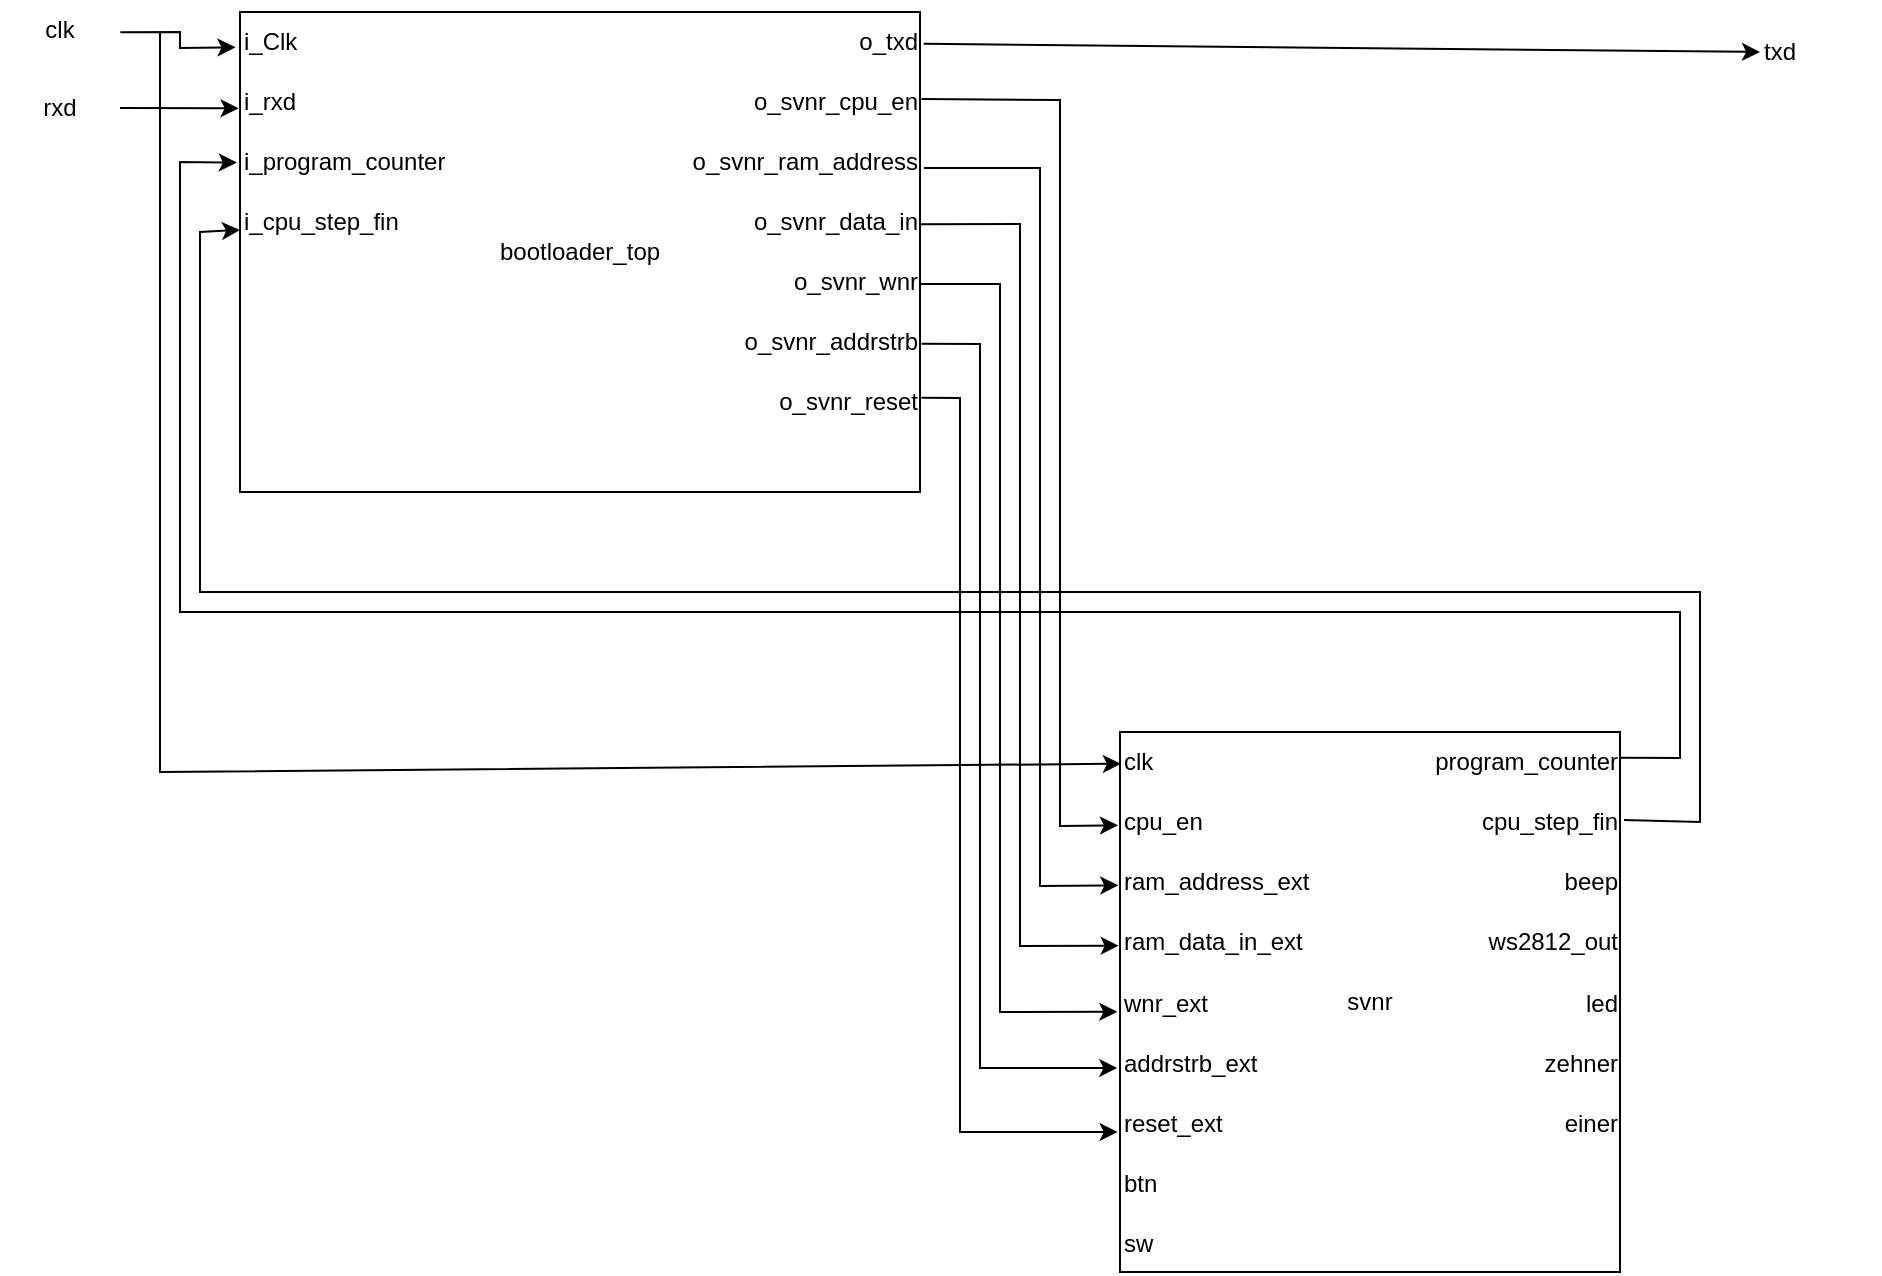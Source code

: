 <mxfile version="21.2.8" type="device">
  <diagram name="Seite-1" id="1DdBGCkQfgjVxy8bUu3-">
    <mxGraphModel dx="876" dy="544" grid="1" gridSize="10" guides="1" tooltips="1" connect="1" arrows="1" fold="1" page="1" pageScale="1" pageWidth="827" pageHeight="1169" math="0" shadow="0">
      <root>
        <mxCell id="0" />
        <mxCell id="1" parent="0" />
        <mxCell id="oPYbdOKwTIlp3SxwbIla-5" value="svnr" style="rounded=0;whiteSpace=wrap;html=1;" parent="1" vertex="1">
          <mxGeometry x="560" y="400" width="250" height="270" as="geometry" />
        </mxCell>
        <mxCell id="oPYbdOKwTIlp3SxwbIla-6" value="clk" style="text;html=1;align=left;verticalAlign=middle;resizable=0;points=[];autosize=1;strokeColor=none;fillColor=none;" parent="1" vertex="1">
          <mxGeometry x="560" y="400" width="40" height="30" as="geometry" />
        </mxCell>
        <mxCell id="oPYbdOKwTIlp3SxwbIla-7" value="program_counter" style="text;html=1;align=right;verticalAlign=middle;resizable=0;points=[];autosize=1;strokeColor=none;fillColor=none;" parent="1" vertex="1">
          <mxGeometry x="700" y="400" width="110" height="30" as="geometry" />
        </mxCell>
        <mxCell id="oPYbdOKwTIlp3SxwbIla-8" value="cpu_en" style="text;html=1;align=left;verticalAlign=middle;resizable=0;points=[];autosize=1;strokeColor=none;fillColor=none;" parent="1" vertex="1">
          <mxGeometry x="560" y="430" width="60" height="30" as="geometry" />
        </mxCell>
        <mxCell id="oPYbdOKwTIlp3SxwbIla-9" value="ram_address_ext" style="text;html=1;align=left;verticalAlign=middle;resizable=0;points=[];autosize=1;strokeColor=none;fillColor=none;" parent="1" vertex="1">
          <mxGeometry x="560" y="460" width="120" height="30" as="geometry" />
        </mxCell>
        <mxCell id="oPYbdOKwTIlp3SxwbIla-10" value="ram_data_in_ext" style="text;html=1;align=left;verticalAlign=middle;resizable=0;points=[];autosize=1;strokeColor=none;fillColor=none;" parent="1" vertex="1">
          <mxGeometry x="560" y="490" width="110" height="30" as="geometry" />
        </mxCell>
        <mxCell id="oPYbdOKwTIlp3SxwbIla-11" value="wnr_ext" style="text;html=1;align=left;verticalAlign=middle;resizable=0;points=[];autosize=1;strokeColor=none;fillColor=none;" parent="1" vertex="1">
          <mxGeometry x="560" y="521" width="70" height="30" as="geometry" />
        </mxCell>
        <mxCell id="oPYbdOKwTIlp3SxwbIla-12" value="addrstrb_ext" style="text;html=1;align=left;verticalAlign=middle;resizable=0;points=[];autosize=1;strokeColor=none;fillColor=none;" parent="1" vertex="1">
          <mxGeometry x="560" y="551" width="90" height="30" as="geometry" />
        </mxCell>
        <mxCell id="oPYbdOKwTIlp3SxwbIla-13" value="reset_ext" style="text;html=1;align=left;verticalAlign=middle;resizable=0;points=[];autosize=1;strokeColor=none;fillColor=none;" parent="1" vertex="1">
          <mxGeometry x="560" y="581" width="70" height="30" as="geometry" />
        </mxCell>
        <mxCell id="oPYbdOKwTIlp3SxwbIla-14" value="btn" style="text;html=1;align=left;verticalAlign=middle;resizable=0;points=[];autosize=1;strokeColor=none;fillColor=none;" parent="1" vertex="1">
          <mxGeometry x="560" y="611" width="40" height="30" as="geometry" />
        </mxCell>
        <mxCell id="oPYbdOKwTIlp3SxwbIla-15" value="sw" style="text;html=1;align=left;verticalAlign=middle;resizable=0;points=[];autosize=1;strokeColor=none;fillColor=none;" parent="1" vertex="1">
          <mxGeometry x="560" y="641" width="40" height="30" as="geometry" />
        </mxCell>
        <mxCell id="oPYbdOKwTIlp3SxwbIla-16" value="cpu_step_fin" style="text;html=1;align=right;verticalAlign=middle;resizable=0;points=[];autosize=1;strokeColor=none;fillColor=none;" parent="1" vertex="1">
          <mxGeometry x="720" y="430" width="90" height="30" as="geometry" />
        </mxCell>
        <mxCell id="oPYbdOKwTIlp3SxwbIla-17" value="beep" style="text;html=1;align=right;verticalAlign=middle;resizable=0;points=[];autosize=1;strokeColor=none;fillColor=none;" parent="1" vertex="1">
          <mxGeometry x="760" y="460" width="50" height="30" as="geometry" />
        </mxCell>
        <mxCell id="oPYbdOKwTIlp3SxwbIla-18" value="ws2812_out" style="text;html=1;align=right;verticalAlign=middle;resizable=0;points=[];autosize=1;strokeColor=none;fillColor=none;" parent="1" vertex="1">
          <mxGeometry x="720" y="490" width="90" height="30" as="geometry" />
        </mxCell>
        <mxCell id="oPYbdOKwTIlp3SxwbIla-19" value="led" style="text;html=1;align=right;verticalAlign=middle;resizable=0;points=[];autosize=1;strokeColor=none;fillColor=none;" parent="1" vertex="1">
          <mxGeometry x="770" y="521" width="40" height="30" as="geometry" />
        </mxCell>
        <mxCell id="oPYbdOKwTIlp3SxwbIla-20" value="zehner" style="text;html=1;align=right;verticalAlign=middle;resizable=0;points=[];autosize=1;strokeColor=none;fillColor=none;" parent="1" vertex="1">
          <mxGeometry x="750" y="551" width="60" height="30" as="geometry" />
        </mxCell>
        <mxCell id="oPYbdOKwTIlp3SxwbIla-21" value="einer" style="text;html=1;align=right;verticalAlign=middle;resizable=0;points=[];autosize=1;strokeColor=none;fillColor=none;" parent="1" vertex="1">
          <mxGeometry x="760" y="581" width="50" height="30" as="geometry" />
        </mxCell>
        <mxCell id="oPYbdOKwTIlp3SxwbIla-22" value="" style="rounded=0;whiteSpace=wrap;html=1;" parent="1" vertex="1">
          <mxGeometry x="120" y="40" width="340" height="240" as="geometry" />
        </mxCell>
        <mxCell id="oPYbdOKwTIlp3SxwbIla-23" value="i_Clk" style="text;html=1;align=left;verticalAlign=middle;resizable=0;points=[];autosize=1;strokeColor=none;fillColor=none;" parent="1" vertex="1">
          <mxGeometry x="120" y="40" width="50" height="30" as="geometry" />
        </mxCell>
        <mxCell id="oPYbdOKwTIlp3SxwbIla-24" value="i_rxd" style="text;html=1;align=left;verticalAlign=middle;resizable=0;points=[];autosize=1;strokeColor=none;fillColor=none;" parent="1" vertex="1">
          <mxGeometry x="120" y="70" width="50" height="30" as="geometry" />
        </mxCell>
        <mxCell id="oPYbdOKwTIlp3SxwbIla-25" value="i_program_counter" style="text;html=1;align=left;verticalAlign=middle;resizable=0;points=[];autosize=1;strokeColor=none;fillColor=none;" parent="1" vertex="1">
          <mxGeometry x="120" y="100" width="120" height="30" as="geometry" />
        </mxCell>
        <mxCell id="oPYbdOKwTIlp3SxwbIla-26" value="o_txd" style="text;html=1;align=right;verticalAlign=middle;resizable=0;points=[];autosize=1;strokeColor=none;fillColor=none;" parent="1" vertex="1">
          <mxGeometry x="410" y="40" width="50" height="30" as="geometry" />
        </mxCell>
        <mxCell id="oPYbdOKwTIlp3SxwbIla-27" value="o_svnr_cpu_en" style="text;html=1;align=right;verticalAlign=middle;resizable=0;points=[];autosize=1;strokeColor=none;fillColor=none;" parent="1" vertex="1">
          <mxGeometry x="350" y="70" width="110" height="30" as="geometry" />
        </mxCell>
        <mxCell id="oPYbdOKwTIlp3SxwbIla-28" value="o_svnr_ram_address" style="text;html=1;align=right;verticalAlign=middle;resizable=0;points=[];autosize=1;strokeColor=none;fillColor=none;" parent="1" vertex="1">
          <mxGeometry x="320" y="100" width="140" height="30" as="geometry" />
        </mxCell>
        <mxCell id="oPYbdOKwTIlp3SxwbIla-29" value="bootloader_top" style="text;html=1;strokeColor=none;fillColor=none;align=center;verticalAlign=middle;whiteSpace=wrap;rounded=0;" parent="1" vertex="1">
          <mxGeometry x="250" y="145" width="80" height="30" as="geometry" />
        </mxCell>
        <mxCell id="oPYbdOKwTIlp3SxwbIla-30" value="o_svnr_data_in" style="text;html=1;align=right;verticalAlign=middle;resizable=0;points=[];autosize=1;strokeColor=none;fillColor=none;" parent="1" vertex="1">
          <mxGeometry x="350" y="130" width="110" height="30" as="geometry" />
        </mxCell>
        <mxCell id="oPYbdOKwTIlp3SxwbIla-31" value="o_svnr_wnr" style="text;html=1;align=right;verticalAlign=middle;resizable=0;points=[];autosize=1;strokeColor=none;fillColor=none;" parent="1" vertex="1">
          <mxGeometry x="370" y="160" width="90" height="30" as="geometry" />
        </mxCell>
        <mxCell id="oPYbdOKwTIlp3SxwbIla-32" value="o_svnr_addrstrb" style="text;html=1;align=right;verticalAlign=middle;resizable=0;points=[];autosize=1;strokeColor=none;fillColor=none;" parent="1" vertex="1">
          <mxGeometry x="350" y="190" width="110" height="30" as="geometry" />
        </mxCell>
        <mxCell id="oPYbdOKwTIlp3SxwbIla-34" value="i_cpu_step_fin" style="text;html=1;align=left;verticalAlign=middle;resizable=0;points=[];autosize=1;strokeColor=none;fillColor=none;" parent="1" vertex="1">
          <mxGeometry x="120" y="130" width="100" height="30" as="geometry" />
        </mxCell>
        <mxCell id="oPYbdOKwTIlp3SxwbIla-35" value="o_svnr_reset" style="text;html=1;align=right;verticalAlign=middle;resizable=0;points=[];autosize=1;strokeColor=none;fillColor=none;" parent="1" vertex="1">
          <mxGeometry x="370" y="220" width="90" height="30" as="geometry" />
        </mxCell>
        <mxCell id="oPYbdOKwTIlp3SxwbIla-36" value="clk" style="text;html=1;strokeColor=none;fillColor=none;align=center;verticalAlign=middle;whiteSpace=wrap;rounded=0;" parent="1" vertex="1">
          <mxGeometry y="34" width="60" height="30" as="geometry" />
        </mxCell>
        <mxCell id="oPYbdOKwTIlp3SxwbIla-37" value="rxd" style="text;html=1;strokeColor=none;fillColor=none;align=center;verticalAlign=middle;whiteSpace=wrap;rounded=0;" parent="1" vertex="1">
          <mxGeometry y="73" width="60" height="30" as="geometry" />
        </mxCell>
        <mxCell id="oPYbdOKwTIlp3SxwbIla-38" value="txd" style="text;html=1;strokeColor=none;fillColor=none;align=left;verticalAlign=middle;whiteSpace=wrap;rounded=0;" parent="1" vertex="1">
          <mxGeometry x="880" y="45" width="60" height="30" as="geometry" />
        </mxCell>
        <mxCell id="oPYbdOKwTIlp3SxwbIla-41" value="" style="endArrow=classic;html=1;rounded=0;exitX=1;exitY=0.5;exitDx=0;exitDy=0;entryX=-0.014;entryY=0.606;entryDx=0;entryDy=0;entryPerimeter=0;" parent="1" source="oPYbdOKwTIlp3SxwbIla-37" target="oPYbdOKwTIlp3SxwbIla-24" edge="1">
          <mxGeometry width="50" height="50" relative="1" as="geometry">
            <mxPoint x="110" y="230" as="sourcePoint" />
            <mxPoint x="160" y="180" as="targetPoint" />
          </mxGeometry>
        </mxCell>
        <mxCell id="oPYbdOKwTIlp3SxwbIla-45" value="" style="endArrow=classic;html=1;rounded=0;exitX=1.037;exitY=0.529;exitDx=0;exitDy=0;exitPerimeter=0;" parent="1" source="oPYbdOKwTIlp3SxwbIla-26" edge="1">
          <mxGeometry width="50" height="50" relative="1" as="geometry">
            <mxPoint x="520" y="140" as="sourcePoint" />
            <mxPoint x="880" y="60" as="targetPoint" />
            <Array as="points" />
          </mxGeometry>
        </mxCell>
        <mxCell id="oPYbdOKwTIlp3SxwbIla-48" value="" style="endArrow=classic;html=1;rounded=0;exitX=1.007;exitY=0.451;exitDx=0;exitDy=0;exitPerimeter=0;entryX=-0.017;entryY=0.556;entryDx=0;entryDy=0;entryPerimeter=0;" parent="1" source="oPYbdOKwTIlp3SxwbIla-27" target="oPYbdOKwTIlp3SxwbIla-8" edge="1">
          <mxGeometry width="50" height="50" relative="1" as="geometry">
            <mxPoint x="360" y="330" as="sourcePoint" />
            <mxPoint x="560" y="540" as="targetPoint" />
            <Array as="points">
              <mxPoint x="530" y="84" />
              <mxPoint x="530" y="447" />
            </Array>
          </mxGeometry>
        </mxCell>
        <mxCell id="k99-szrWDwVZa7hBVoli-1" value="" style="endArrow=classic;html=1;rounded=0;exitX=1.014;exitY=0.6;exitDx=0;exitDy=0;exitPerimeter=0;entryX=-0.007;entryY=0.556;entryDx=0;entryDy=0;entryPerimeter=0;" parent="1" source="oPYbdOKwTIlp3SxwbIla-28" target="oPYbdOKwTIlp3SxwbIla-9" edge="1">
          <mxGeometry width="50" height="50" relative="1" as="geometry">
            <mxPoint x="440" y="270" as="sourcePoint" />
            <mxPoint x="560" y="550" as="targetPoint" />
            <Array as="points">
              <mxPoint x="520" y="118" />
              <mxPoint x="520" y="477" />
            </Array>
          </mxGeometry>
        </mxCell>
        <mxCell id="k99-szrWDwVZa7hBVoli-2" value="" style="endArrow=classic;html=1;rounded=0;exitX=1.001;exitY=0.538;exitDx=0;exitDy=0;exitPerimeter=0;entryX=-0.006;entryY=0.561;entryDx=0;entryDy=0;entryPerimeter=0;" parent="1" source="oPYbdOKwTIlp3SxwbIla-30" target="oPYbdOKwTIlp3SxwbIla-10" edge="1">
          <mxGeometry width="50" height="50" relative="1" as="geometry">
            <mxPoint x="490" y="280" as="sourcePoint" />
            <mxPoint x="560" y="560" as="targetPoint" />
            <Array as="points">
              <mxPoint x="510" y="146" />
              <mxPoint x="510" y="507" />
            </Array>
          </mxGeometry>
        </mxCell>
        <mxCell id="k99-szrWDwVZa7hBVoli-3" value="" style="endArrow=classic;html=1;rounded=0;exitX=1.008;exitY=0.431;exitDx=0;exitDy=0;exitPerimeter=0;entryX=-0.017;entryY=0.635;entryDx=0;entryDy=0;entryPerimeter=0;" parent="1" source="oPYbdOKwTIlp3SxwbIla-35" target="oPYbdOKwTIlp3SxwbIla-13" edge="1">
          <mxGeometry width="50" height="50" relative="1" as="geometry">
            <mxPoint x="490" y="450" as="sourcePoint" />
            <mxPoint x="560" y="600" as="targetPoint" />
            <Array as="points">
              <mxPoint x="480" y="233" />
              <mxPoint x="480" y="600" />
            </Array>
          </mxGeometry>
        </mxCell>
        <mxCell id="k99-szrWDwVZa7hBVoli-6" value="" style="endArrow=classic;html=1;rounded=0;exitX=1.007;exitY=0.529;exitDx=0;exitDy=0;exitPerimeter=0;entryX=-0.015;entryY=0.566;entryDx=0;entryDy=0;entryPerimeter=0;" parent="1" source="oPYbdOKwTIlp3SxwbIla-32" target="oPYbdOKwTIlp3SxwbIla-12" edge="1">
          <mxGeometry width="50" height="50" relative="1" as="geometry">
            <mxPoint x="180" y="410" as="sourcePoint" />
            <mxPoint x="560" y="590" as="targetPoint" />
            <Array as="points">
              <mxPoint x="490" y="206" />
              <mxPoint x="490" y="568" />
            </Array>
          </mxGeometry>
        </mxCell>
        <mxCell id="k99-szrWDwVZa7hBVoli-7" value="" style="endArrow=classic;html=1;rounded=0;exitX=1;exitY=0.533;exitDx=0;exitDy=0;exitPerimeter=0;entryX=-0.019;entryY=0.63;entryDx=0;entryDy=0;entryPerimeter=0;" parent="1" source="oPYbdOKwTIlp3SxwbIla-31" target="oPYbdOKwTIlp3SxwbIla-11" edge="1">
          <mxGeometry width="50" height="50" relative="1" as="geometry">
            <mxPoint x="240" y="410" as="sourcePoint" />
            <mxPoint x="560" y="580" as="targetPoint" />
            <Array as="points">
              <mxPoint x="500" y="176" />
              <mxPoint x="500" y="540" />
            </Array>
          </mxGeometry>
        </mxCell>
        <mxCell id="k99-szrWDwVZa7hBVoli-8" value="" style="endArrow=classic;html=1;rounded=0;exitX=1.002;exitY=0.431;exitDx=0;exitDy=0;exitPerimeter=0;entryX=-0.013;entryY=0.51;entryDx=0;entryDy=0;entryPerimeter=0;" parent="1" source="oPYbdOKwTIlp3SxwbIla-7" target="oPYbdOKwTIlp3SxwbIla-25" edge="1">
          <mxGeometry width="50" height="50" relative="1" as="geometry">
            <mxPoint x="480" y="420" as="sourcePoint" />
            <mxPoint x="530" y="370" as="targetPoint" />
            <Array as="points">
              <mxPoint x="840" y="413" />
              <mxPoint x="840" y="340" />
              <mxPoint x="90" y="340" />
              <mxPoint x="90" y="115" />
            </Array>
          </mxGeometry>
        </mxCell>
        <mxCell id="k99-szrWDwVZa7hBVoli-9" value="" style="endArrow=classic;html=1;rounded=0;exitX=1.022;exitY=0.467;exitDx=0;exitDy=0;exitPerimeter=0;entryX=0;entryY=0.633;entryDx=0;entryDy=0;entryPerimeter=0;" parent="1" source="oPYbdOKwTIlp3SxwbIla-16" target="oPYbdOKwTIlp3SxwbIla-34" edge="1">
          <mxGeometry width="50" height="50" relative="1" as="geometry">
            <mxPoint x="450" y="380" as="sourcePoint" />
            <mxPoint x="500" y="330" as="targetPoint" />
            <Array as="points">
              <mxPoint x="850" y="445" />
              <mxPoint x="850" y="330" />
              <mxPoint x="100" y="330" />
              <mxPoint x="100" y="150" />
            </Array>
          </mxGeometry>
        </mxCell>
        <mxCell id="k99-szrWDwVZa7hBVoli-10" value="" style="endArrow=classic;html=1;rounded=0;exitX=1.003;exitY=0.537;exitDx=0;exitDy=0;entryX=-0.045;entryY=0.589;entryDx=0;entryDy=0;entryPerimeter=0;exitPerimeter=0;" parent="1" source="oPYbdOKwTIlp3SxwbIla-36" target="oPYbdOKwTIlp3SxwbIla-23" edge="1">
          <mxGeometry width="50" height="50" relative="1" as="geometry">
            <mxPoint x="210" y="180" as="sourcePoint" />
            <mxPoint x="260" y="130" as="targetPoint" />
            <Array as="points">
              <mxPoint x="90" y="50" />
              <mxPoint x="90" y="58" />
            </Array>
          </mxGeometry>
        </mxCell>
        <mxCell id="k99-szrWDwVZa7hBVoli-11" value="" style="endArrow=classic;html=1;rounded=0;entryX=0.011;entryY=0.529;entryDx=0;entryDy=0;entryPerimeter=0;" parent="1" target="oPYbdOKwTIlp3SxwbIla-6" edge="1">
          <mxGeometry width="50" height="50" relative="1" as="geometry">
            <mxPoint x="80" y="50" as="sourcePoint" />
            <mxPoint x="410" y="320" as="targetPoint" />
            <Array as="points">
              <mxPoint x="80" y="420" />
            </Array>
          </mxGeometry>
        </mxCell>
      </root>
    </mxGraphModel>
  </diagram>
</mxfile>
